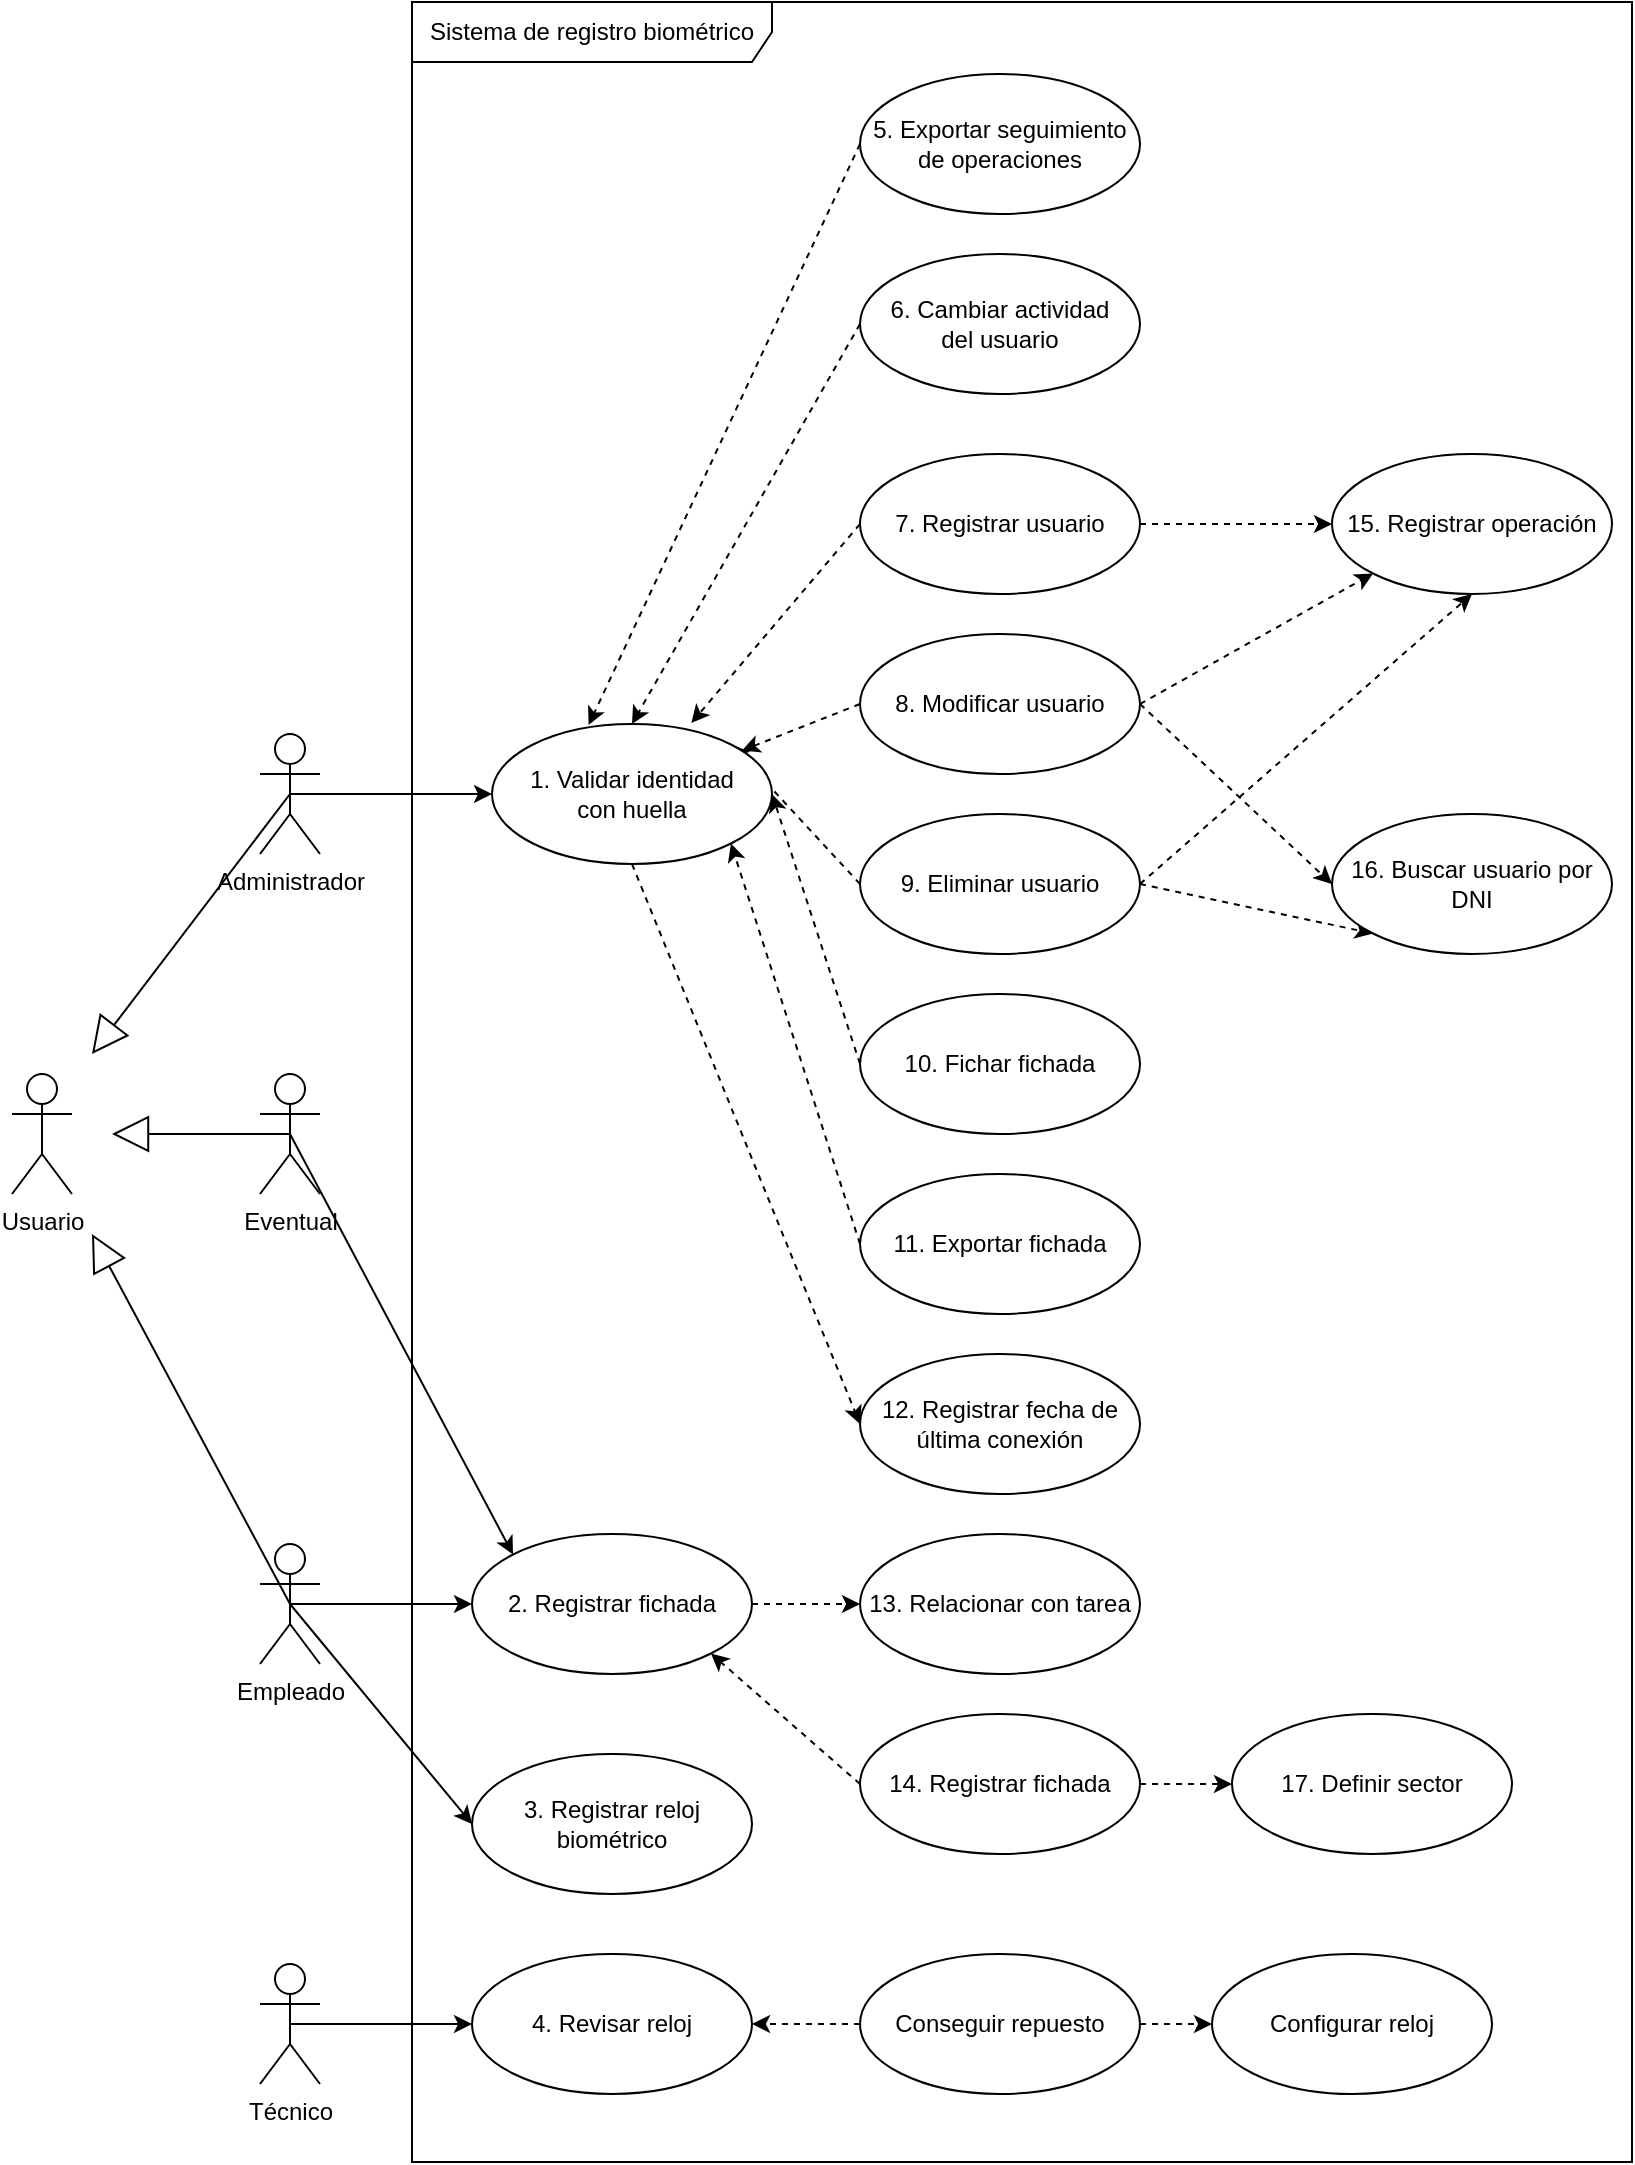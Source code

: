 <mxfile version="21.3.0">
  <diagram name="Página-1" id="ziSPkBzleNqRN8rW8zG1">
    <mxGraphModel dx="2280" dy="2055" grid="1" gridSize="10" guides="1" tooltips="1" connect="1" arrows="1" fold="1" page="1" pageScale="1" pageWidth="827" pageHeight="1169" math="0" shadow="0">
      <root>
        <mxCell id="0" />
        <mxCell id="1" parent="0" />
        <mxCell id="uyZg83-tSDGuAF1aF24h-53" style="edgeStyle=none;rounded=0;orthogonalLoop=1;jettySize=auto;html=1;exitX=0;exitY=0.5;exitDx=0;exitDy=0;entryX=0.712;entryY=-0.007;entryDx=0;entryDy=0;dashed=1;entryPerimeter=0;" edge="1" parent="1" source="uyZg83-tSDGuAF1aF24h-2" target="uyZg83-tSDGuAF1aF24h-32">
          <mxGeometry relative="1" as="geometry" />
        </mxCell>
        <mxCell id="uyZg83-tSDGuAF1aF24h-92" value="" style="edgeStyle=none;rounded=0;orthogonalLoop=1;jettySize=auto;html=1;dashed=1;" edge="1" parent="1" source="uyZg83-tSDGuAF1aF24h-2" target="uyZg83-tSDGuAF1aF24h-91">
          <mxGeometry relative="1" as="geometry" />
        </mxCell>
        <mxCell id="uyZg83-tSDGuAF1aF24h-2" value="7. Registrar usuario" style="ellipse;whiteSpace=wrap;html=1;" vertex="1" parent="1">
          <mxGeometry x="414" y="70" width="140" height="70" as="geometry" />
        </mxCell>
        <mxCell id="uyZg83-tSDGuAF1aF24h-72" style="edgeStyle=none;rounded=0;orthogonalLoop=1;jettySize=auto;html=1;exitX=0.5;exitY=0.5;exitDx=0;exitDy=0;exitPerimeter=0;endArrow=block;endFill=0;endSize=16;" edge="1" parent="1" source="uyZg83-tSDGuAF1aF24h-3">
          <mxGeometry relative="1" as="geometry">
            <mxPoint x="30" y="370" as="targetPoint" />
          </mxGeometry>
        </mxCell>
        <mxCell id="uyZg83-tSDGuAF1aF24h-90" style="edgeStyle=none;rounded=0;orthogonalLoop=1;jettySize=auto;html=1;exitX=0.5;exitY=0.5;exitDx=0;exitDy=0;exitPerimeter=0;entryX=0;entryY=0.5;entryDx=0;entryDy=0;" edge="1" parent="1" source="uyZg83-tSDGuAF1aF24h-3" target="uyZg83-tSDGuAF1aF24h-32">
          <mxGeometry relative="1" as="geometry" />
        </mxCell>
        <mxCell id="uyZg83-tSDGuAF1aF24h-3" value="Administrador" style="shape=umlActor;verticalLabelPosition=bottom;verticalAlign=top;html=1;" vertex="1" parent="1">
          <mxGeometry x="114" y="210" width="30" height="60" as="geometry" />
        </mxCell>
        <mxCell id="uyZg83-tSDGuAF1aF24h-89" style="edgeStyle=none;rounded=0;orthogonalLoop=1;jettySize=auto;html=1;exitX=0.5;exitY=0.5;exitDx=0;exitDy=0;exitPerimeter=0;entryX=0;entryY=0;entryDx=0;entryDy=0;" edge="1" parent="1" source="uyZg83-tSDGuAF1aF24h-5" target="uyZg83-tSDGuAF1aF24h-56">
          <mxGeometry relative="1" as="geometry" />
        </mxCell>
        <mxCell id="uyZg83-tSDGuAF1aF24h-5" value="Eventual" style="shape=umlActor;verticalLabelPosition=bottom;verticalAlign=top;html=1;" vertex="1" parent="1">
          <mxGeometry x="114" y="380" width="30" height="60" as="geometry" />
        </mxCell>
        <mxCell id="uyZg83-tSDGuAF1aF24h-88" style="edgeStyle=none;rounded=0;orthogonalLoop=1;jettySize=auto;html=1;exitX=0.5;exitY=0.5;exitDx=0;exitDy=0;exitPerimeter=0;entryX=0;entryY=0.5;entryDx=0;entryDy=0;" edge="1" parent="1" source="uyZg83-tSDGuAF1aF24h-6" target="uyZg83-tSDGuAF1aF24h-56">
          <mxGeometry relative="1" as="geometry" />
        </mxCell>
        <mxCell id="uyZg83-tSDGuAF1aF24h-98" style="edgeStyle=none;rounded=0;orthogonalLoop=1;jettySize=auto;html=1;exitX=0.5;exitY=0.5;exitDx=0;exitDy=0;exitPerimeter=0;entryX=0;entryY=0.5;entryDx=0;entryDy=0;" edge="1" parent="1" source="uyZg83-tSDGuAF1aF24h-6" target="uyZg83-tSDGuAF1aF24h-97">
          <mxGeometry relative="1" as="geometry" />
        </mxCell>
        <mxCell id="uyZg83-tSDGuAF1aF24h-6" value="Empleado" style="shape=umlActor;verticalLabelPosition=bottom;verticalAlign=top;html=1;" vertex="1" parent="1">
          <mxGeometry x="114" y="615" width="30" height="60" as="geometry" />
        </mxCell>
        <mxCell id="uyZg83-tSDGuAF1aF24h-50" style="edgeStyle=none;rounded=0;orthogonalLoop=1;jettySize=auto;html=1;exitX=1;exitY=0.5;exitDx=0;exitDy=0;entryX=0;entryY=0.5;entryDx=0;entryDy=0;dashed=1;" edge="1" parent="1" source="uyZg83-tSDGuAF1aF24h-7" target="uyZg83-tSDGuAF1aF24h-46">
          <mxGeometry relative="1" as="geometry" />
        </mxCell>
        <mxCell id="uyZg83-tSDGuAF1aF24h-52" style="edgeStyle=none;rounded=0;orthogonalLoop=1;jettySize=auto;html=1;exitX=0;exitY=0.5;exitDx=0;exitDy=0;dashed=1;" edge="1" parent="1" source="uyZg83-tSDGuAF1aF24h-7" target="uyZg83-tSDGuAF1aF24h-32">
          <mxGeometry relative="1" as="geometry" />
        </mxCell>
        <mxCell id="uyZg83-tSDGuAF1aF24h-93" style="edgeStyle=none;rounded=0;orthogonalLoop=1;jettySize=auto;html=1;exitX=1;exitY=0.5;exitDx=0;exitDy=0;entryX=0;entryY=1;entryDx=0;entryDy=0;dashed=1;" edge="1" parent="1" source="uyZg83-tSDGuAF1aF24h-7" target="uyZg83-tSDGuAF1aF24h-91">
          <mxGeometry relative="1" as="geometry" />
        </mxCell>
        <mxCell id="uyZg83-tSDGuAF1aF24h-7" value="8. Modificar usuario" style="ellipse;whiteSpace=wrap;html=1;" vertex="1" parent="1">
          <mxGeometry x="414" y="160" width="140" height="70" as="geometry" />
        </mxCell>
        <mxCell id="uyZg83-tSDGuAF1aF24h-49" style="edgeStyle=none;rounded=0;orthogonalLoop=1;jettySize=auto;html=1;exitX=1;exitY=0.5;exitDx=0;exitDy=0;entryX=0;entryY=1;entryDx=0;entryDy=0;dashed=1;" edge="1" parent="1" source="uyZg83-tSDGuAF1aF24h-8" target="uyZg83-tSDGuAF1aF24h-46">
          <mxGeometry relative="1" as="geometry" />
        </mxCell>
        <mxCell id="uyZg83-tSDGuAF1aF24h-94" style="edgeStyle=none;rounded=0;orthogonalLoop=1;jettySize=auto;html=1;exitX=1;exitY=0.5;exitDx=0;exitDy=0;entryX=0.5;entryY=1;entryDx=0;entryDy=0;dashed=1;" edge="1" parent="1" source="uyZg83-tSDGuAF1aF24h-8" target="uyZg83-tSDGuAF1aF24h-91">
          <mxGeometry relative="1" as="geometry" />
        </mxCell>
        <mxCell id="uyZg83-tSDGuAF1aF24h-8" value="9. Eliminar usuario" style="ellipse;whiteSpace=wrap;html=1;" vertex="1" parent="1">
          <mxGeometry x="414" y="250" width="140" height="70" as="geometry" />
        </mxCell>
        <mxCell id="uyZg83-tSDGuAF1aF24h-41" style="edgeStyle=none;rounded=0;orthogonalLoop=1;jettySize=auto;html=1;exitX=0;exitY=0.5;exitDx=0;exitDy=0;entryX=1;entryY=0.5;entryDx=0;entryDy=0;dashed=1;" edge="1" parent="1" source="uyZg83-tSDGuAF1aF24h-9" target="uyZg83-tSDGuAF1aF24h-32">
          <mxGeometry relative="1" as="geometry" />
        </mxCell>
        <mxCell id="uyZg83-tSDGuAF1aF24h-9" value="10. Fichar fichada" style="ellipse;whiteSpace=wrap;html=1;" vertex="1" parent="1">
          <mxGeometry x="414" y="340" width="140" height="70" as="geometry" />
        </mxCell>
        <mxCell id="uyZg83-tSDGuAF1aF24h-42" style="edgeStyle=none;rounded=0;orthogonalLoop=1;jettySize=auto;html=1;exitX=0;exitY=0.5;exitDx=0;exitDy=0;entryX=1;entryY=1;entryDx=0;entryDy=0;dashed=1;" edge="1" parent="1" source="uyZg83-tSDGuAF1aF24h-10" target="uyZg83-tSDGuAF1aF24h-32">
          <mxGeometry relative="1" as="geometry" />
        </mxCell>
        <mxCell id="uyZg83-tSDGuAF1aF24h-10" value="11. Exportar fichada" style="ellipse;whiteSpace=wrap;html=1;" vertex="1" parent="1">
          <mxGeometry x="414" y="430" width="140" height="70" as="geometry" />
        </mxCell>
        <mxCell id="uyZg83-tSDGuAF1aF24h-40" style="edgeStyle=none;rounded=0;orthogonalLoop=1;jettySize=auto;html=1;exitX=0;exitY=0.5;exitDx=0;exitDy=0;entryX=1;entryY=0;entryDx=0;entryDy=0;dashed=1;" edge="1" parent="1" target="uyZg83-tSDGuAF1aF24h-32">
          <mxGeometry relative="1" as="geometry">
            <mxPoint x="414" y="285" as="sourcePoint" />
          </mxGeometry>
        </mxCell>
        <mxCell id="uyZg83-tSDGuAF1aF24h-45" style="edgeStyle=none;rounded=0;orthogonalLoop=1;jettySize=auto;html=1;exitX=0.5;exitY=1;exitDx=0;exitDy=0;entryX=0;entryY=0.5;entryDx=0;entryDy=0;dashed=1;" edge="1" parent="1" source="uyZg83-tSDGuAF1aF24h-32" target="uyZg83-tSDGuAF1aF24h-43">
          <mxGeometry relative="1" as="geometry" />
        </mxCell>
        <mxCell id="uyZg83-tSDGuAF1aF24h-32" value="1. Validar identidad&lt;br&gt;con huella" style="ellipse;whiteSpace=wrap;html=1;" vertex="1" parent="1">
          <mxGeometry x="230" y="205" width="140" height="70" as="geometry" />
        </mxCell>
        <mxCell id="uyZg83-tSDGuAF1aF24h-43" value="12. Registrar fecha de&lt;br&gt;última conexión" style="ellipse;whiteSpace=wrap;html=1;" vertex="1" parent="1">
          <mxGeometry x="414" y="520" width="140" height="70" as="geometry" />
        </mxCell>
        <mxCell id="uyZg83-tSDGuAF1aF24h-46" value="16. Buscar usuario por DNI" style="ellipse;whiteSpace=wrap;html=1;" vertex="1" parent="1">
          <mxGeometry x="650" y="250" width="140" height="70" as="geometry" />
        </mxCell>
        <mxCell id="uyZg83-tSDGuAF1aF24h-59" style="edgeStyle=none;rounded=0;orthogonalLoop=1;jettySize=auto;html=1;exitX=1;exitY=0.5;exitDx=0;exitDy=0;entryX=0;entryY=0.5;entryDx=0;entryDy=0;dashed=1;" edge="1" parent="1" source="uyZg83-tSDGuAF1aF24h-56" target="uyZg83-tSDGuAF1aF24h-58">
          <mxGeometry relative="1" as="geometry" />
        </mxCell>
        <mxCell id="uyZg83-tSDGuAF1aF24h-56" value="2. Registrar fichada" style="ellipse;whiteSpace=wrap;html=1;" vertex="1" parent="1">
          <mxGeometry x="220" y="610" width="140" height="70" as="geometry" />
        </mxCell>
        <mxCell id="uyZg83-tSDGuAF1aF24h-58" value="13. Relacionar con tarea" style="ellipse;whiteSpace=wrap;html=1;" vertex="1" parent="1">
          <mxGeometry x="414" y="610" width="140" height="70" as="geometry" />
        </mxCell>
        <mxCell id="uyZg83-tSDGuAF1aF24h-81" style="edgeStyle=none;rounded=0;orthogonalLoop=1;jettySize=auto;html=1;exitX=0;exitY=0.5;exitDx=0;exitDy=0;entryX=0.5;entryY=0;entryDx=0;entryDy=0;dashed=1;" edge="1" parent="1" source="uyZg83-tSDGuAF1aF24h-60" target="uyZg83-tSDGuAF1aF24h-32">
          <mxGeometry relative="1" as="geometry" />
        </mxCell>
        <mxCell id="uyZg83-tSDGuAF1aF24h-60" value="6. Cambiar actividad&lt;br&gt;del usuario" style="ellipse;whiteSpace=wrap;html=1;" vertex="1" parent="1">
          <mxGeometry x="414" y="-30" width="140" height="70" as="geometry" />
        </mxCell>
        <mxCell id="uyZg83-tSDGuAF1aF24h-62" value="Usuario" style="shape=umlActor;verticalLabelPosition=bottom;verticalAlign=top;html=1;" vertex="1" parent="1">
          <mxGeometry x="-10" y="380" width="30" height="60" as="geometry" />
        </mxCell>
        <mxCell id="uyZg83-tSDGuAF1aF24h-73" style="edgeStyle=none;rounded=0;orthogonalLoop=1;jettySize=auto;html=1;exitX=0.5;exitY=0.5;exitDx=0;exitDy=0;exitPerimeter=0;endArrow=block;endFill=0;endSize=16;" edge="1" parent="1" source="uyZg83-tSDGuAF1aF24h-5">
          <mxGeometry relative="1" as="geometry">
            <mxPoint x="40" y="410" as="targetPoint" />
            <mxPoint x="175" y="250" as="sourcePoint" />
          </mxGeometry>
        </mxCell>
        <mxCell id="uyZg83-tSDGuAF1aF24h-74" style="edgeStyle=none;rounded=0;orthogonalLoop=1;jettySize=auto;html=1;exitX=0.5;exitY=0.5;exitDx=0;exitDy=0;exitPerimeter=0;endArrow=block;endFill=0;endSize=16;" edge="1" parent="1" source="uyZg83-tSDGuAF1aF24h-6">
          <mxGeometry relative="1" as="geometry">
            <mxPoint x="30" y="460" as="targetPoint" />
            <mxPoint x="135" y="540" as="sourcePoint" />
          </mxGeometry>
        </mxCell>
        <mxCell id="uyZg83-tSDGuAF1aF24h-80" style="edgeStyle=none;rounded=0;orthogonalLoop=1;jettySize=auto;html=1;exitX=0;exitY=0.5;exitDx=0;exitDy=0;entryX=1;entryY=1;entryDx=0;entryDy=0;dashed=1;" edge="1" parent="1" source="uyZg83-tSDGuAF1aF24h-78" target="uyZg83-tSDGuAF1aF24h-56">
          <mxGeometry relative="1" as="geometry" />
        </mxCell>
        <mxCell id="uyZg83-tSDGuAF1aF24h-83" style="edgeStyle=none;rounded=0;orthogonalLoop=1;jettySize=auto;html=1;exitX=1;exitY=0.5;exitDx=0;exitDy=0;entryX=0;entryY=0.5;entryDx=0;entryDy=0;dashed=1;" edge="1" parent="1" source="uyZg83-tSDGuAF1aF24h-78" target="uyZg83-tSDGuAF1aF24h-82">
          <mxGeometry relative="1" as="geometry" />
        </mxCell>
        <mxCell id="uyZg83-tSDGuAF1aF24h-78" value="14. Registrar fichada" style="ellipse;whiteSpace=wrap;html=1;" vertex="1" parent="1">
          <mxGeometry x="414" y="700" width="140" height="70" as="geometry" />
        </mxCell>
        <mxCell id="uyZg83-tSDGuAF1aF24h-82" value="17. Definir sector" style="ellipse;whiteSpace=wrap;html=1;" vertex="1" parent="1">
          <mxGeometry x="600" y="700" width="140" height="70" as="geometry" />
        </mxCell>
        <mxCell id="uyZg83-tSDGuAF1aF24h-91" value="15. Registrar operación" style="ellipse;whiteSpace=wrap;html=1;" vertex="1" parent="1">
          <mxGeometry x="650" y="70" width="140" height="70" as="geometry" />
        </mxCell>
        <mxCell id="uyZg83-tSDGuAF1aF24h-96" style="edgeStyle=none;rounded=0;orthogonalLoop=1;jettySize=auto;html=1;exitX=0;exitY=0.5;exitDx=0;exitDy=0;entryX=0.345;entryY=0.008;entryDx=0;entryDy=0;entryPerimeter=0;dashed=1;" edge="1" parent="1" source="uyZg83-tSDGuAF1aF24h-95" target="uyZg83-tSDGuAF1aF24h-32">
          <mxGeometry relative="1" as="geometry" />
        </mxCell>
        <mxCell id="uyZg83-tSDGuAF1aF24h-95" value="5. Exportar seguimiento&lt;br&gt;de operaciones" style="ellipse;whiteSpace=wrap;html=1;" vertex="1" parent="1">
          <mxGeometry x="414" y="-120" width="140" height="70" as="geometry" />
        </mxCell>
        <mxCell id="uyZg83-tSDGuAF1aF24h-97" value="3. Registrar reloj&lt;br&gt;biométrico" style="ellipse;whiteSpace=wrap;html=1;" vertex="1" parent="1">
          <mxGeometry x="220" y="720" width="140" height="70" as="geometry" />
        </mxCell>
        <mxCell id="uyZg83-tSDGuAF1aF24h-103" style="edgeStyle=none;rounded=0;orthogonalLoop=1;jettySize=auto;html=1;exitX=0.5;exitY=0.5;exitDx=0;exitDy=0;exitPerimeter=0;entryX=0;entryY=0.5;entryDx=0;entryDy=0;" edge="1" parent="1" source="uyZg83-tSDGuAF1aF24h-99" target="uyZg83-tSDGuAF1aF24h-100">
          <mxGeometry relative="1" as="geometry" />
        </mxCell>
        <mxCell id="uyZg83-tSDGuAF1aF24h-99" value="Técnico" style="shape=umlActor;verticalLabelPosition=bottom;verticalAlign=top;html=1;" vertex="1" parent="1">
          <mxGeometry x="114" y="825" width="30" height="60" as="geometry" />
        </mxCell>
        <mxCell id="uyZg83-tSDGuAF1aF24h-100" value="4. Revisar reloj" style="ellipse;whiteSpace=wrap;html=1;" vertex="1" parent="1">
          <mxGeometry x="220" y="820" width="140" height="70" as="geometry" />
        </mxCell>
        <mxCell id="uyZg83-tSDGuAF1aF24h-101" value="Configurar reloj" style="ellipse;whiteSpace=wrap;html=1;" vertex="1" parent="1">
          <mxGeometry x="590" y="820" width="140" height="70" as="geometry" />
        </mxCell>
        <mxCell id="uyZg83-tSDGuAF1aF24h-105" value="Sistema de registro biométrico" style="shape=umlFrame;whiteSpace=wrap;html=1;pointerEvents=0;width=180;height=30;" vertex="1" parent="1">
          <mxGeometry x="190" y="-156" width="610" height="1080" as="geometry" />
        </mxCell>
        <mxCell id="uyZg83-tSDGuAF1aF24h-109" style="edgeStyle=none;rounded=0;orthogonalLoop=1;jettySize=auto;html=1;exitX=0;exitY=0.5;exitDx=0;exitDy=0;entryX=1;entryY=0.5;entryDx=0;entryDy=0;dashed=1;" edge="1" parent="1" source="uyZg83-tSDGuAF1aF24h-107" target="uyZg83-tSDGuAF1aF24h-100">
          <mxGeometry relative="1" as="geometry" />
        </mxCell>
        <mxCell id="uyZg83-tSDGuAF1aF24h-110" style="edgeStyle=none;rounded=0;orthogonalLoop=1;jettySize=auto;html=1;exitX=1;exitY=0.5;exitDx=0;exitDy=0;entryX=0;entryY=0.5;entryDx=0;entryDy=0;dashed=1;" edge="1" parent="1" source="uyZg83-tSDGuAF1aF24h-107" target="uyZg83-tSDGuAF1aF24h-101">
          <mxGeometry relative="1" as="geometry" />
        </mxCell>
        <mxCell id="uyZg83-tSDGuAF1aF24h-107" value="Conseguir repuesto" style="ellipse;whiteSpace=wrap;html=1;" vertex="1" parent="1">
          <mxGeometry x="414" y="820" width="140" height="70" as="geometry" />
        </mxCell>
      </root>
    </mxGraphModel>
  </diagram>
</mxfile>

